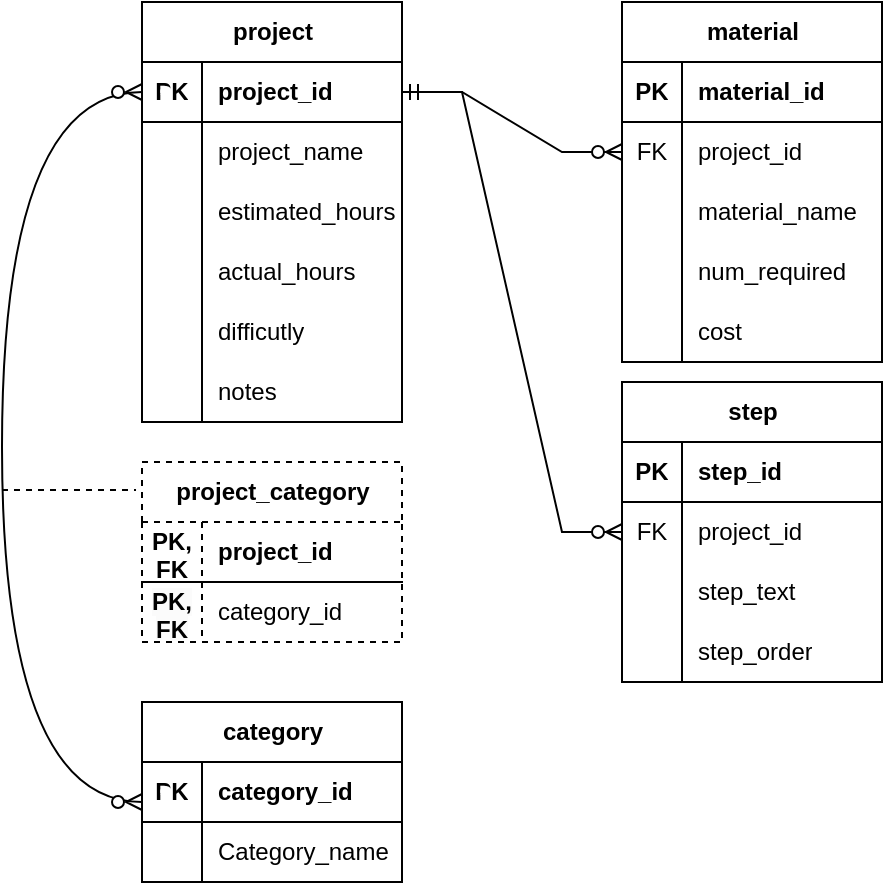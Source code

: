 <mxfile version="22.1.2" type="device">
  <diagram name="Page-1" id="14akuinXQBllhoYuDjN4">
    <mxGraphModel dx="1434" dy="844" grid="1" gridSize="10" guides="1" tooltips="1" connect="1" arrows="1" fold="1" page="1" pageScale="1" pageWidth="850" pageHeight="1100" math="0" shadow="0">
      <root>
        <mxCell id="0" />
        <mxCell id="1" parent="0" />
        <mxCell id="9irXHxuG8SUXQDVkLbdA-2" value="project" style="shape=table;startSize=30;container=1;collapsible=1;childLayout=tableLayout;fixedRows=1;rowLines=0;fontStyle=1;align=center;resizeLast=1;html=1;" vertex="1" parent="1">
          <mxGeometry x="100" y="20" width="130" height="210" as="geometry">
            <mxRectangle x="90" y="260" width="70" height="30" as="alternateBounds" />
          </mxGeometry>
        </mxCell>
        <mxCell id="9irXHxuG8SUXQDVkLbdA-3" value="" style="shape=tableRow;horizontal=0;startSize=0;swimlaneHead=0;swimlaneBody=0;fillColor=none;collapsible=0;dropTarget=0;points=[[0,0.5],[1,0.5]];portConstraint=eastwest;top=0;left=0;right=0;bottom=1;" vertex="1" parent="9irXHxuG8SUXQDVkLbdA-2">
          <mxGeometry y="30" width="130" height="30" as="geometry" />
        </mxCell>
        <mxCell id="9irXHxuG8SUXQDVkLbdA-4" value="PK" style="shape=partialRectangle;connectable=0;fillColor=none;top=0;left=0;bottom=0;right=0;fontStyle=1;overflow=hidden;whiteSpace=wrap;html=1;" vertex="1" parent="9irXHxuG8SUXQDVkLbdA-3">
          <mxGeometry width="30" height="30" as="geometry">
            <mxRectangle width="30" height="30" as="alternateBounds" />
          </mxGeometry>
        </mxCell>
        <mxCell id="9irXHxuG8SUXQDVkLbdA-5" value="project_id" style="shape=partialRectangle;connectable=0;fillColor=none;top=0;left=0;bottom=0;right=0;align=left;spacingLeft=6;fontStyle=1;overflow=hidden;whiteSpace=wrap;html=1;" vertex="1" parent="9irXHxuG8SUXQDVkLbdA-3">
          <mxGeometry x="30" width="100" height="30" as="geometry">
            <mxRectangle width="100" height="30" as="alternateBounds" />
          </mxGeometry>
        </mxCell>
        <mxCell id="9irXHxuG8SUXQDVkLbdA-6" value="" style="shape=tableRow;horizontal=0;startSize=0;swimlaneHead=0;swimlaneBody=0;fillColor=none;collapsible=0;dropTarget=0;points=[[0,0.5],[1,0.5]];portConstraint=eastwest;top=0;left=0;right=0;bottom=0;" vertex="1" parent="9irXHxuG8SUXQDVkLbdA-2">
          <mxGeometry y="60" width="130" height="30" as="geometry" />
        </mxCell>
        <mxCell id="9irXHxuG8SUXQDVkLbdA-7" value="" style="shape=partialRectangle;connectable=0;fillColor=none;top=0;left=0;bottom=0;right=0;editable=1;overflow=hidden;whiteSpace=wrap;html=1;" vertex="1" parent="9irXHxuG8SUXQDVkLbdA-6">
          <mxGeometry width="30" height="30" as="geometry">
            <mxRectangle width="30" height="30" as="alternateBounds" />
          </mxGeometry>
        </mxCell>
        <mxCell id="9irXHxuG8SUXQDVkLbdA-8" value="project_name" style="shape=partialRectangle;connectable=0;fillColor=none;top=0;left=0;bottom=0;right=0;align=left;spacingLeft=6;overflow=hidden;whiteSpace=wrap;html=1;" vertex="1" parent="9irXHxuG8SUXQDVkLbdA-6">
          <mxGeometry x="30" width="100" height="30" as="geometry">
            <mxRectangle width="100" height="30" as="alternateBounds" />
          </mxGeometry>
        </mxCell>
        <mxCell id="9irXHxuG8SUXQDVkLbdA-9" value="" style="shape=tableRow;horizontal=0;startSize=0;swimlaneHead=0;swimlaneBody=0;fillColor=none;collapsible=0;dropTarget=0;points=[[0,0.5],[1,0.5]];portConstraint=eastwest;top=0;left=0;right=0;bottom=0;" vertex="1" parent="9irXHxuG8SUXQDVkLbdA-2">
          <mxGeometry y="90" width="130" height="30" as="geometry" />
        </mxCell>
        <mxCell id="9irXHxuG8SUXQDVkLbdA-10" value="" style="shape=partialRectangle;connectable=0;fillColor=none;top=0;left=0;bottom=0;right=0;editable=1;overflow=hidden;whiteSpace=wrap;html=1;" vertex="1" parent="9irXHxuG8SUXQDVkLbdA-9">
          <mxGeometry width="30" height="30" as="geometry">
            <mxRectangle width="30" height="30" as="alternateBounds" />
          </mxGeometry>
        </mxCell>
        <mxCell id="9irXHxuG8SUXQDVkLbdA-11" value="estimated_hours&lt;span style=&quot;white-space: pre;&quot;&gt;&#x9;&lt;/span&gt;" style="shape=partialRectangle;connectable=0;fillColor=none;top=0;left=0;bottom=0;right=0;align=left;spacingLeft=6;overflow=hidden;whiteSpace=wrap;html=1;" vertex="1" parent="9irXHxuG8SUXQDVkLbdA-9">
          <mxGeometry x="30" width="100" height="30" as="geometry">
            <mxRectangle width="100" height="30" as="alternateBounds" />
          </mxGeometry>
        </mxCell>
        <mxCell id="9irXHxuG8SUXQDVkLbdA-12" value="" style="shape=tableRow;horizontal=0;startSize=0;swimlaneHead=0;swimlaneBody=0;fillColor=none;collapsible=0;dropTarget=0;points=[[0,0.5],[1,0.5]];portConstraint=eastwest;top=0;left=0;right=0;bottom=0;" vertex="1" parent="9irXHxuG8SUXQDVkLbdA-2">
          <mxGeometry y="120" width="130" height="30" as="geometry" />
        </mxCell>
        <mxCell id="9irXHxuG8SUXQDVkLbdA-13" value="" style="shape=partialRectangle;connectable=0;fillColor=none;top=0;left=0;bottom=0;right=0;editable=1;overflow=hidden;whiteSpace=wrap;html=1;" vertex="1" parent="9irXHxuG8SUXQDVkLbdA-12">
          <mxGeometry width="30" height="30" as="geometry">
            <mxRectangle width="30" height="30" as="alternateBounds" />
          </mxGeometry>
        </mxCell>
        <mxCell id="9irXHxuG8SUXQDVkLbdA-14" value="actual_hours" style="shape=partialRectangle;connectable=0;fillColor=none;top=0;left=0;bottom=0;right=0;align=left;spacingLeft=6;overflow=hidden;whiteSpace=wrap;html=1;" vertex="1" parent="9irXHxuG8SUXQDVkLbdA-12">
          <mxGeometry x="30" width="100" height="30" as="geometry">
            <mxRectangle width="100" height="30" as="alternateBounds" />
          </mxGeometry>
        </mxCell>
        <mxCell id="9irXHxuG8SUXQDVkLbdA-30" style="shape=tableRow;horizontal=0;startSize=0;swimlaneHead=0;swimlaneBody=0;fillColor=none;collapsible=0;dropTarget=0;points=[[0,0.5],[1,0.5]];portConstraint=eastwest;top=0;left=0;right=0;bottom=0;" vertex="1" parent="9irXHxuG8SUXQDVkLbdA-2">
          <mxGeometry y="150" width="130" height="30" as="geometry" />
        </mxCell>
        <mxCell id="9irXHxuG8SUXQDVkLbdA-31" style="shape=partialRectangle;connectable=0;fillColor=none;top=0;left=0;bottom=0;right=0;editable=1;overflow=hidden;whiteSpace=wrap;html=1;" vertex="1" parent="9irXHxuG8SUXQDVkLbdA-30">
          <mxGeometry width="30" height="30" as="geometry">
            <mxRectangle width="30" height="30" as="alternateBounds" />
          </mxGeometry>
        </mxCell>
        <mxCell id="9irXHxuG8SUXQDVkLbdA-32" value="difficutly" style="shape=partialRectangle;connectable=0;fillColor=none;top=0;left=0;bottom=0;right=0;align=left;spacingLeft=6;overflow=hidden;whiteSpace=wrap;html=1;" vertex="1" parent="9irXHxuG8SUXQDVkLbdA-30">
          <mxGeometry x="30" width="100" height="30" as="geometry">
            <mxRectangle width="100" height="30" as="alternateBounds" />
          </mxGeometry>
        </mxCell>
        <mxCell id="9irXHxuG8SUXQDVkLbdA-27" style="shape=tableRow;horizontal=0;startSize=0;swimlaneHead=0;swimlaneBody=0;fillColor=none;collapsible=0;dropTarget=0;points=[[0,0.5],[1,0.5]];portConstraint=eastwest;top=0;left=0;right=0;bottom=0;" vertex="1" parent="9irXHxuG8SUXQDVkLbdA-2">
          <mxGeometry y="180" width="130" height="30" as="geometry" />
        </mxCell>
        <mxCell id="9irXHxuG8SUXQDVkLbdA-28" value="" style="shape=partialRectangle;connectable=0;fillColor=none;top=0;left=0;bottom=0;right=0;editable=1;overflow=hidden;whiteSpace=wrap;html=1;" vertex="1" parent="9irXHxuG8SUXQDVkLbdA-27">
          <mxGeometry width="30" height="30" as="geometry">
            <mxRectangle width="30" height="30" as="alternateBounds" />
          </mxGeometry>
        </mxCell>
        <mxCell id="9irXHxuG8SUXQDVkLbdA-29" value="notes" style="shape=partialRectangle;connectable=0;fillColor=none;top=0;left=0;bottom=0;right=0;align=left;spacingLeft=6;overflow=hidden;whiteSpace=wrap;html=1;" vertex="1" parent="9irXHxuG8SUXQDVkLbdA-27">
          <mxGeometry x="30" width="100" height="30" as="geometry">
            <mxRectangle width="100" height="30" as="alternateBounds" />
          </mxGeometry>
        </mxCell>
        <mxCell id="9irXHxuG8SUXQDVkLbdA-34" value="material" style="shape=table;startSize=30;container=1;collapsible=1;childLayout=tableLayout;fixedRows=1;rowLines=0;fontStyle=1;align=center;resizeLast=1;html=1;" vertex="1" parent="1">
          <mxGeometry x="340" y="20" width="130" height="180" as="geometry">
            <mxRectangle x="90" y="260" width="70" height="30" as="alternateBounds" />
          </mxGeometry>
        </mxCell>
        <mxCell id="9irXHxuG8SUXQDVkLbdA-35" value="" style="shape=tableRow;horizontal=0;startSize=0;swimlaneHead=0;swimlaneBody=0;fillColor=none;collapsible=0;dropTarget=0;points=[[0,0.5],[1,0.5]];portConstraint=eastwest;top=0;left=0;right=0;bottom=1;" vertex="1" parent="9irXHxuG8SUXQDVkLbdA-34">
          <mxGeometry y="30" width="130" height="30" as="geometry" />
        </mxCell>
        <mxCell id="9irXHxuG8SUXQDVkLbdA-36" value="PK" style="shape=partialRectangle;connectable=0;fillColor=none;top=0;left=0;bottom=0;right=0;fontStyle=1;overflow=hidden;whiteSpace=wrap;html=1;" vertex="1" parent="9irXHxuG8SUXQDVkLbdA-35">
          <mxGeometry width="30" height="30" as="geometry">
            <mxRectangle width="30" height="30" as="alternateBounds" />
          </mxGeometry>
        </mxCell>
        <mxCell id="9irXHxuG8SUXQDVkLbdA-37" value="material_id" style="shape=partialRectangle;connectable=0;fillColor=none;top=0;left=0;bottom=0;right=0;align=left;spacingLeft=6;fontStyle=1;overflow=hidden;whiteSpace=wrap;html=1;" vertex="1" parent="9irXHxuG8SUXQDVkLbdA-35">
          <mxGeometry x="30" width="100" height="30" as="geometry">
            <mxRectangle width="100" height="30" as="alternateBounds" />
          </mxGeometry>
        </mxCell>
        <mxCell id="9irXHxuG8SUXQDVkLbdA-38" value="" style="shape=tableRow;horizontal=0;startSize=0;swimlaneHead=0;swimlaneBody=0;fillColor=none;collapsible=0;dropTarget=0;points=[[0,0.5],[1,0.5]];portConstraint=eastwest;top=0;left=0;right=0;bottom=0;" vertex="1" parent="9irXHxuG8SUXQDVkLbdA-34">
          <mxGeometry y="60" width="130" height="30" as="geometry" />
        </mxCell>
        <mxCell id="9irXHxuG8SUXQDVkLbdA-39" value="FK" style="shape=partialRectangle;connectable=0;fillColor=none;top=0;left=0;bottom=0;right=0;editable=1;overflow=hidden;whiteSpace=wrap;html=1;" vertex="1" parent="9irXHxuG8SUXQDVkLbdA-38">
          <mxGeometry width="30" height="30" as="geometry">
            <mxRectangle width="30" height="30" as="alternateBounds" />
          </mxGeometry>
        </mxCell>
        <mxCell id="9irXHxuG8SUXQDVkLbdA-40" value="project_id" style="shape=partialRectangle;connectable=0;fillColor=none;top=0;left=0;bottom=0;right=0;align=left;spacingLeft=6;overflow=hidden;whiteSpace=wrap;html=1;" vertex="1" parent="9irXHxuG8SUXQDVkLbdA-38">
          <mxGeometry x="30" width="100" height="30" as="geometry">
            <mxRectangle width="100" height="30" as="alternateBounds" />
          </mxGeometry>
        </mxCell>
        <mxCell id="9irXHxuG8SUXQDVkLbdA-41" value="" style="shape=tableRow;horizontal=0;startSize=0;swimlaneHead=0;swimlaneBody=0;fillColor=none;collapsible=0;dropTarget=0;points=[[0,0.5],[1,0.5]];portConstraint=eastwest;top=0;left=0;right=0;bottom=0;" vertex="1" parent="9irXHxuG8SUXQDVkLbdA-34">
          <mxGeometry y="90" width="130" height="30" as="geometry" />
        </mxCell>
        <mxCell id="9irXHxuG8SUXQDVkLbdA-42" value="" style="shape=partialRectangle;connectable=0;fillColor=none;top=0;left=0;bottom=0;right=0;editable=1;overflow=hidden;whiteSpace=wrap;html=1;" vertex="1" parent="9irXHxuG8SUXQDVkLbdA-41">
          <mxGeometry width="30" height="30" as="geometry">
            <mxRectangle width="30" height="30" as="alternateBounds" />
          </mxGeometry>
        </mxCell>
        <mxCell id="9irXHxuG8SUXQDVkLbdA-43" value="material_name" style="shape=partialRectangle;connectable=0;fillColor=none;top=0;left=0;bottom=0;right=0;align=left;spacingLeft=6;overflow=hidden;whiteSpace=wrap;html=1;" vertex="1" parent="9irXHxuG8SUXQDVkLbdA-41">
          <mxGeometry x="30" width="100" height="30" as="geometry">
            <mxRectangle width="100" height="30" as="alternateBounds" />
          </mxGeometry>
        </mxCell>
        <mxCell id="9irXHxuG8SUXQDVkLbdA-44" value="" style="shape=tableRow;horizontal=0;startSize=0;swimlaneHead=0;swimlaneBody=0;fillColor=none;collapsible=0;dropTarget=0;points=[[0,0.5],[1,0.5]];portConstraint=eastwest;top=0;left=0;right=0;bottom=0;" vertex="1" parent="9irXHxuG8SUXQDVkLbdA-34">
          <mxGeometry y="120" width="130" height="30" as="geometry" />
        </mxCell>
        <mxCell id="9irXHxuG8SUXQDVkLbdA-45" value="" style="shape=partialRectangle;connectable=0;fillColor=none;top=0;left=0;bottom=0;right=0;editable=1;overflow=hidden;whiteSpace=wrap;html=1;" vertex="1" parent="9irXHxuG8SUXQDVkLbdA-44">
          <mxGeometry width="30" height="30" as="geometry">
            <mxRectangle width="30" height="30" as="alternateBounds" />
          </mxGeometry>
        </mxCell>
        <mxCell id="9irXHxuG8SUXQDVkLbdA-46" value="num_required" style="shape=partialRectangle;connectable=0;fillColor=none;top=0;left=0;bottom=0;right=0;align=left;spacingLeft=6;overflow=hidden;whiteSpace=wrap;html=1;" vertex="1" parent="9irXHxuG8SUXQDVkLbdA-44">
          <mxGeometry x="30" width="100" height="30" as="geometry">
            <mxRectangle width="100" height="30" as="alternateBounds" />
          </mxGeometry>
        </mxCell>
        <mxCell id="9irXHxuG8SUXQDVkLbdA-47" style="shape=tableRow;horizontal=0;startSize=0;swimlaneHead=0;swimlaneBody=0;fillColor=none;collapsible=0;dropTarget=0;points=[[0,0.5],[1,0.5]];portConstraint=eastwest;top=0;left=0;right=0;bottom=0;" vertex="1" parent="9irXHxuG8SUXQDVkLbdA-34">
          <mxGeometry y="150" width="130" height="30" as="geometry" />
        </mxCell>
        <mxCell id="9irXHxuG8SUXQDVkLbdA-48" style="shape=partialRectangle;connectable=0;fillColor=none;top=0;left=0;bottom=0;right=0;editable=1;overflow=hidden;whiteSpace=wrap;html=1;" vertex="1" parent="9irXHxuG8SUXQDVkLbdA-47">
          <mxGeometry width="30" height="30" as="geometry">
            <mxRectangle width="30" height="30" as="alternateBounds" />
          </mxGeometry>
        </mxCell>
        <mxCell id="9irXHxuG8SUXQDVkLbdA-49" value="cost" style="shape=partialRectangle;connectable=0;fillColor=none;top=0;left=0;bottom=0;right=0;align=left;spacingLeft=6;overflow=hidden;whiteSpace=wrap;html=1;" vertex="1" parent="9irXHxuG8SUXQDVkLbdA-47">
          <mxGeometry x="30" width="100" height="30" as="geometry">
            <mxRectangle width="100" height="30" as="alternateBounds" />
          </mxGeometry>
        </mxCell>
        <mxCell id="9irXHxuG8SUXQDVkLbdA-54" value="step" style="shape=table;startSize=30;container=1;collapsible=1;childLayout=tableLayout;fixedRows=1;rowLines=0;fontStyle=1;align=center;resizeLast=1;html=1;" vertex="1" parent="1">
          <mxGeometry x="340" y="210" width="130" height="150" as="geometry">
            <mxRectangle x="90" y="260" width="70" height="30" as="alternateBounds" />
          </mxGeometry>
        </mxCell>
        <mxCell id="9irXHxuG8SUXQDVkLbdA-55" value="" style="shape=tableRow;horizontal=0;startSize=0;swimlaneHead=0;swimlaneBody=0;fillColor=none;collapsible=0;dropTarget=0;points=[[0,0.5],[1,0.5]];portConstraint=eastwest;top=0;left=0;right=0;bottom=1;" vertex="1" parent="9irXHxuG8SUXQDVkLbdA-54">
          <mxGeometry y="30" width="130" height="30" as="geometry" />
        </mxCell>
        <mxCell id="9irXHxuG8SUXQDVkLbdA-56" value="PK" style="shape=partialRectangle;connectable=0;fillColor=none;top=0;left=0;bottom=0;right=0;fontStyle=1;overflow=hidden;whiteSpace=wrap;html=1;" vertex="1" parent="9irXHxuG8SUXQDVkLbdA-55">
          <mxGeometry width="30" height="30" as="geometry">
            <mxRectangle width="30" height="30" as="alternateBounds" />
          </mxGeometry>
        </mxCell>
        <mxCell id="9irXHxuG8SUXQDVkLbdA-57" value="step_id" style="shape=partialRectangle;connectable=0;fillColor=none;top=0;left=0;bottom=0;right=0;align=left;spacingLeft=6;fontStyle=1;overflow=hidden;whiteSpace=wrap;html=1;" vertex="1" parent="9irXHxuG8SUXQDVkLbdA-55">
          <mxGeometry x="30" width="100" height="30" as="geometry">
            <mxRectangle width="100" height="30" as="alternateBounds" />
          </mxGeometry>
        </mxCell>
        <mxCell id="9irXHxuG8SUXQDVkLbdA-58" value="" style="shape=tableRow;horizontal=0;startSize=0;swimlaneHead=0;swimlaneBody=0;fillColor=none;collapsible=0;dropTarget=0;points=[[0,0.5],[1,0.5]];portConstraint=eastwest;top=0;left=0;right=0;bottom=0;" vertex="1" parent="9irXHxuG8SUXQDVkLbdA-54">
          <mxGeometry y="60" width="130" height="30" as="geometry" />
        </mxCell>
        <mxCell id="9irXHxuG8SUXQDVkLbdA-59" value="FK" style="shape=partialRectangle;connectable=0;fillColor=none;top=0;left=0;bottom=0;right=0;editable=1;overflow=hidden;whiteSpace=wrap;html=1;" vertex="1" parent="9irXHxuG8SUXQDVkLbdA-58">
          <mxGeometry width="30" height="30" as="geometry">
            <mxRectangle width="30" height="30" as="alternateBounds" />
          </mxGeometry>
        </mxCell>
        <mxCell id="9irXHxuG8SUXQDVkLbdA-60" value="project_id" style="shape=partialRectangle;connectable=0;fillColor=none;top=0;left=0;bottom=0;right=0;align=left;spacingLeft=6;overflow=hidden;whiteSpace=wrap;html=1;" vertex="1" parent="9irXHxuG8SUXQDVkLbdA-58">
          <mxGeometry x="30" width="100" height="30" as="geometry">
            <mxRectangle width="100" height="30" as="alternateBounds" />
          </mxGeometry>
        </mxCell>
        <mxCell id="9irXHxuG8SUXQDVkLbdA-61" value="" style="shape=tableRow;horizontal=0;startSize=0;swimlaneHead=0;swimlaneBody=0;fillColor=none;collapsible=0;dropTarget=0;points=[[0,0.5],[1,0.5]];portConstraint=eastwest;top=0;left=0;right=0;bottom=0;" vertex="1" parent="9irXHxuG8SUXQDVkLbdA-54">
          <mxGeometry y="90" width="130" height="30" as="geometry" />
        </mxCell>
        <mxCell id="9irXHxuG8SUXQDVkLbdA-62" value="" style="shape=partialRectangle;connectable=0;fillColor=none;top=0;left=0;bottom=0;right=0;editable=1;overflow=hidden;whiteSpace=wrap;html=1;" vertex="1" parent="9irXHxuG8SUXQDVkLbdA-61">
          <mxGeometry width="30" height="30" as="geometry">
            <mxRectangle width="30" height="30" as="alternateBounds" />
          </mxGeometry>
        </mxCell>
        <mxCell id="9irXHxuG8SUXQDVkLbdA-63" value="step_text" style="shape=partialRectangle;connectable=0;fillColor=none;top=0;left=0;bottom=0;right=0;align=left;spacingLeft=6;overflow=hidden;whiteSpace=wrap;html=1;" vertex="1" parent="9irXHxuG8SUXQDVkLbdA-61">
          <mxGeometry x="30" width="100" height="30" as="geometry">
            <mxRectangle width="100" height="30" as="alternateBounds" />
          </mxGeometry>
        </mxCell>
        <mxCell id="9irXHxuG8SUXQDVkLbdA-64" value="" style="shape=tableRow;horizontal=0;startSize=0;swimlaneHead=0;swimlaneBody=0;fillColor=none;collapsible=0;dropTarget=0;points=[[0,0.5],[1,0.5]];portConstraint=eastwest;top=0;left=0;right=0;bottom=0;" vertex="1" parent="9irXHxuG8SUXQDVkLbdA-54">
          <mxGeometry y="120" width="130" height="30" as="geometry" />
        </mxCell>
        <mxCell id="9irXHxuG8SUXQDVkLbdA-65" value="" style="shape=partialRectangle;connectable=0;fillColor=none;top=0;left=0;bottom=0;right=0;editable=1;overflow=hidden;whiteSpace=wrap;html=1;" vertex="1" parent="9irXHxuG8SUXQDVkLbdA-64">
          <mxGeometry width="30" height="30" as="geometry">
            <mxRectangle width="30" height="30" as="alternateBounds" />
          </mxGeometry>
        </mxCell>
        <mxCell id="9irXHxuG8SUXQDVkLbdA-66" value="step_order" style="shape=partialRectangle;connectable=0;fillColor=none;top=0;left=0;bottom=0;right=0;align=left;spacingLeft=6;overflow=hidden;whiteSpace=wrap;html=1;" vertex="1" parent="9irXHxuG8SUXQDVkLbdA-64">
          <mxGeometry x="30" width="100" height="30" as="geometry">
            <mxRectangle width="100" height="30" as="alternateBounds" />
          </mxGeometry>
        </mxCell>
        <mxCell id="9irXHxuG8SUXQDVkLbdA-73" value="category" style="shape=table;startSize=30;container=1;collapsible=1;childLayout=tableLayout;fixedRows=1;rowLines=0;fontStyle=1;align=center;resizeLast=1;html=1;" vertex="1" parent="1">
          <mxGeometry x="100" y="370" width="130" height="90" as="geometry">
            <mxRectangle x="90" y="260" width="70" height="30" as="alternateBounds" />
          </mxGeometry>
        </mxCell>
        <mxCell id="9irXHxuG8SUXQDVkLbdA-74" value="" style="shape=tableRow;horizontal=0;startSize=0;swimlaneHead=0;swimlaneBody=0;fillColor=none;collapsible=0;dropTarget=0;points=[[0,0.5],[1,0.5]];portConstraint=eastwest;top=0;left=0;right=0;bottom=1;" vertex="1" parent="9irXHxuG8SUXQDVkLbdA-73">
          <mxGeometry y="30" width="130" height="30" as="geometry" />
        </mxCell>
        <mxCell id="9irXHxuG8SUXQDVkLbdA-75" value="PK" style="shape=partialRectangle;connectable=0;fillColor=none;top=0;left=0;bottom=0;right=0;fontStyle=1;overflow=hidden;whiteSpace=wrap;html=1;" vertex="1" parent="9irXHxuG8SUXQDVkLbdA-74">
          <mxGeometry width="30" height="30" as="geometry">
            <mxRectangle width="30" height="30" as="alternateBounds" />
          </mxGeometry>
        </mxCell>
        <mxCell id="9irXHxuG8SUXQDVkLbdA-76" value="category_id" style="shape=partialRectangle;connectable=0;fillColor=none;top=0;left=0;bottom=0;right=0;align=left;spacingLeft=6;fontStyle=1;overflow=hidden;whiteSpace=wrap;html=1;" vertex="1" parent="9irXHxuG8SUXQDVkLbdA-74">
          <mxGeometry x="30" width="100" height="30" as="geometry">
            <mxRectangle width="100" height="30" as="alternateBounds" />
          </mxGeometry>
        </mxCell>
        <mxCell id="9irXHxuG8SUXQDVkLbdA-77" value="" style="shape=tableRow;horizontal=0;startSize=0;swimlaneHead=0;swimlaneBody=0;fillColor=none;collapsible=0;dropTarget=0;points=[[0,0.5],[1,0.5]];portConstraint=eastwest;top=0;left=0;right=0;bottom=0;" vertex="1" parent="9irXHxuG8SUXQDVkLbdA-73">
          <mxGeometry y="60" width="130" height="30" as="geometry" />
        </mxCell>
        <mxCell id="9irXHxuG8SUXQDVkLbdA-78" value="" style="shape=partialRectangle;connectable=0;fillColor=none;top=0;left=0;bottom=0;right=0;editable=1;overflow=hidden;whiteSpace=wrap;html=1;" vertex="1" parent="9irXHxuG8SUXQDVkLbdA-77">
          <mxGeometry width="30" height="30" as="geometry">
            <mxRectangle width="30" height="30" as="alternateBounds" />
          </mxGeometry>
        </mxCell>
        <mxCell id="9irXHxuG8SUXQDVkLbdA-79" value="Category_name" style="shape=partialRectangle;connectable=0;fillColor=none;top=0;left=0;bottom=0;right=0;align=left;spacingLeft=6;overflow=hidden;whiteSpace=wrap;html=1;" vertex="1" parent="9irXHxuG8SUXQDVkLbdA-77">
          <mxGeometry x="30" width="100" height="30" as="geometry">
            <mxRectangle width="100" height="30" as="alternateBounds" />
          </mxGeometry>
        </mxCell>
        <mxCell id="9irXHxuG8SUXQDVkLbdA-86" value="project_category" style="shape=table;startSize=30;container=1;collapsible=1;childLayout=tableLayout;fixedRows=1;rowLines=0;fontStyle=1;align=center;resizeLast=1;html=1;dashed=1;" vertex="1" parent="1">
          <mxGeometry x="100" y="250" width="130" height="90" as="geometry">
            <mxRectangle x="90" y="260" width="70" height="30" as="alternateBounds" />
          </mxGeometry>
        </mxCell>
        <mxCell id="9irXHxuG8SUXQDVkLbdA-87" value="" style="shape=tableRow;horizontal=0;startSize=0;swimlaneHead=0;swimlaneBody=0;fillColor=none;collapsible=0;dropTarget=0;points=[[0,0.5],[1,0.5]];portConstraint=eastwest;top=0;left=0;right=0;bottom=1;" vertex="1" parent="9irXHxuG8SUXQDVkLbdA-86">
          <mxGeometry y="30" width="130" height="30" as="geometry" />
        </mxCell>
        <mxCell id="9irXHxuG8SUXQDVkLbdA-88" value="PK, FK" style="shape=partialRectangle;connectable=0;fillColor=none;top=0;left=0;bottom=0;right=0;fontStyle=1;overflow=hidden;whiteSpace=wrap;html=1;" vertex="1" parent="9irXHxuG8SUXQDVkLbdA-87">
          <mxGeometry width="30" height="30" as="geometry">
            <mxRectangle width="30" height="30" as="alternateBounds" />
          </mxGeometry>
        </mxCell>
        <mxCell id="9irXHxuG8SUXQDVkLbdA-89" value="project_id" style="shape=partialRectangle;connectable=0;fillColor=none;top=0;left=0;bottom=0;right=0;align=left;spacingLeft=6;fontStyle=1;overflow=hidden;whiteSpace=wrap;html=1;" vertex="1" parent="9irXHxuG8SUXQDVkLbdA-87">
          <mxGeometry x="30" width="100" height="30" as="geometry">
            <mxRectangle width="100" height="30" as="alternateBounds" />
          </mxGeometry>
        </mxCell>
        <mxCell id="9irXHxuG8SUXQDVkLbdA-90" value="" style="shape=tableRow;horizontal=0;startSize=0;swimlaneHead=0;swimlaneBody=0;fillColor=none;collapsible=0;dropTarget=0;points=[[0,0.5],[1,0.5]];portConstraint=eastwest;top=0;left=0;right=0;bottom=0;" vertex="1" parent="9irXHxuG8SUXQDVkLbdA-86">
          <mxGeometry y="60" width="130" height="30" as="geometry" />
        </mxCell>
        <mxCell id="9irXHxuG8SUXQDVkLbdA-91" value="&lt;span style=&quot;color: rgb(0, 0, 0); font-family: Helvetica; font-size: 12px; font-style: normal; font-variant-ligatures: normal; font-variant-caps: normal; font-weight: 700; letter-spacing: normal; orphans: 2; text-align: center; text-indent: 0px; text-transform: none; widows: 2; word-spacing: 0px; -webkit-text-stroke-width: 0px; background-color: rgb(251, 251, 251); text-decoration-thickness: initial; text-decoration-style: initial; text-decoration-color: initial; float: none; display: inline !important;&quot;&gt;PK, FK&lt;/span&gt;&lt;br&gt;" style="shape=partialRectangle;connectable=0;fillColor=none;top=0;left=0;bottom=0;right=0;editable=1;overflow=hidden;whiteSpace=wrap;html=1;" vertex="1" parent="9irXHxuG8SUXQDVkLbdA-90">
          <mxGeometry width="30" height="30" as="geometry">
            <mxRectangle width="30" height="30" as="alternateBounds" />
          </mxGeometry>
        </mxCell>
        <mxCell id="9irXHxuG8SUXQDVkLbdA-92" value="category_id" style="shape=partialRectangle;connectable=0;fillColor=none;top=0;left=0;bottom=0;right=0;align=left;spacingLeft=6;overflow=hidden;whiteSpace=wrap;html=1;" vertex="1" parent="9irXHxuG8SUXQDVkLbdA-90">
          <mxGeometry x="30" width="100" height="30" as="geometry">
            <mxRectangle width="100" height="30" as="alternateBounds" />
          </mxGeometry>
        </mxCell>
        <mxCell id="9irXHxuG8SUXQDVkLbdA-93" value="" style="edgeStyle=entityRelationEdgeStyle;fontSize=12;html=1;endArrow=ERzeroToMany;endFill=1;startArrow=ERzeroToMany;exitX=0;exitY=0.5;exitDx=0;exitDy=0;entryX=0;entryY=0.5;entryDx=0;entryDy=0;curved=1;strokeColor=none;" edge="1" parent="1" source="9irXHxuG8SUXQDVkLbdA-74" target="9irXHxuG8SUXQDVkLbdA-3">
          <mxGeometry width="100" height="100" relative="1" as="geometry">
            <mxPoint x="320" y="360" as="sourcePoint" />
            <mxPoint x="420" y="260" as="targetPoint" />
            <Array as="points">
              <mxPoint x="40" y="240" />
              <mxPoint x="80" y="210" />
              <mxPoint x="80" y="80" />
              <mxPoint x="70" y="240" />
              <mxPoint x="140" y="270" />
              <mxPoint x="450" y="500" />
              <mxPoint x="60" y="240" />
              <mxPoint x="50" y="240" />
            </Array>
          </mxGeometry>
        </mxCell>
        <mxCell id="9irXHxuG8SUXQDVkLbdA-94" value="" style="edgeStyle=orthogonalEdgeStyle;fontSize=12;html=1;endArrow=ERzeroToMany;endFill=1;startArrow=ERzeroToMany;curved=1;entryX=0;entryY=0.5;entryDx=0;entryDy=0;" edge="1" parent="1" target="9irXHxuG8SUXQDVkLbdA-3">
          <mxGeometry width="100" height="100" relative="1" as="geometry">
            <mxPoint x="100" y="420" as="sourcePoint" />
            <mxPoint x="70" y="90" as="targetPoint" />
            <Array as="points">
              <mxPoint x="30" y="420" />
              <mxPoint x="30" y="65" />
            </Array>
          </mxGeometry>
        </mxCell>
        <mxCell id="9irXHxuG8SUXQDVkLbdA-97" value="" style="endArrow=none;html=1;rounded=0;entryX=-0.023;entryY=0.156;entryDx=0;entryDy=0;entryPerimeter=0;dashed=1;" edge="1" parent="1" target="9irXHxuG8SUXQDVkLbdA-86">
          <mxGeometry relative="1" as="geometry">
            <mxPoint x="30" y="264" as="sourcePoint" />
            <mxPoint x="80" y="320" as="targetPoint" />
            <Array as="points" />
          </mxGeometry>
        </mxCell>
        <mxCell id="9irXHxuG8SUXQDVkLbdA-98" value="" style="edgeStyle=entityRelationEdgeStyle;fontSize=12;html=1;endArrow=ERzeroToMany;startArrow=ERmandOne;rounded=0;exitX=1;exitY=0.5;exitDx=0;exitDy=0;entryX=0;entryY=0.5;entryDx=0;entryDy=0;" edge="1" parent="1" source="9irXHxuG8SUXQDVkLbdA-3" target="9irXHxuG8SUXQDVkLbdA-38">
          <mxGeometry width="100" height="100" relative="1" as="geometry">
            <mxPoint x="320" y="360" as="sourcePoint" />
            <mxPoint x="420" y="260" as="targetPoint" />
          </mxGeometry>
        </mxCell>
        <mxCell id="9irXHxuG8SUXQDVkLbdA-100" value="" style="edgeStyle=entityRelationEdgeStyle;fontSize=12;html=1;endArrow=ERzeroToMany;endFill=1;rounded=0;exitX=1;exitY=0.5;exitDx=0;exitDy=0;entryX=0;entryY=0.5;entryDx=0;entryDy=0;" edge="1" parent="1" source="9irXHxuG8SUXQDVkLbdA-3" target="9irXHxuG8SUXQDVkLbdA-58">
          <mxGeometry width="100" height="100" relative="1" as="geometry">
            <mxPoint x="320" y="360" as="sourcePoint" />
            <mxPoint x="420" y="260" as="targetPoint" />
          </mxGeometry>
        </mxCell>
      </root>
    </mxGraphModel>
  </diagram>
</mxfile>
